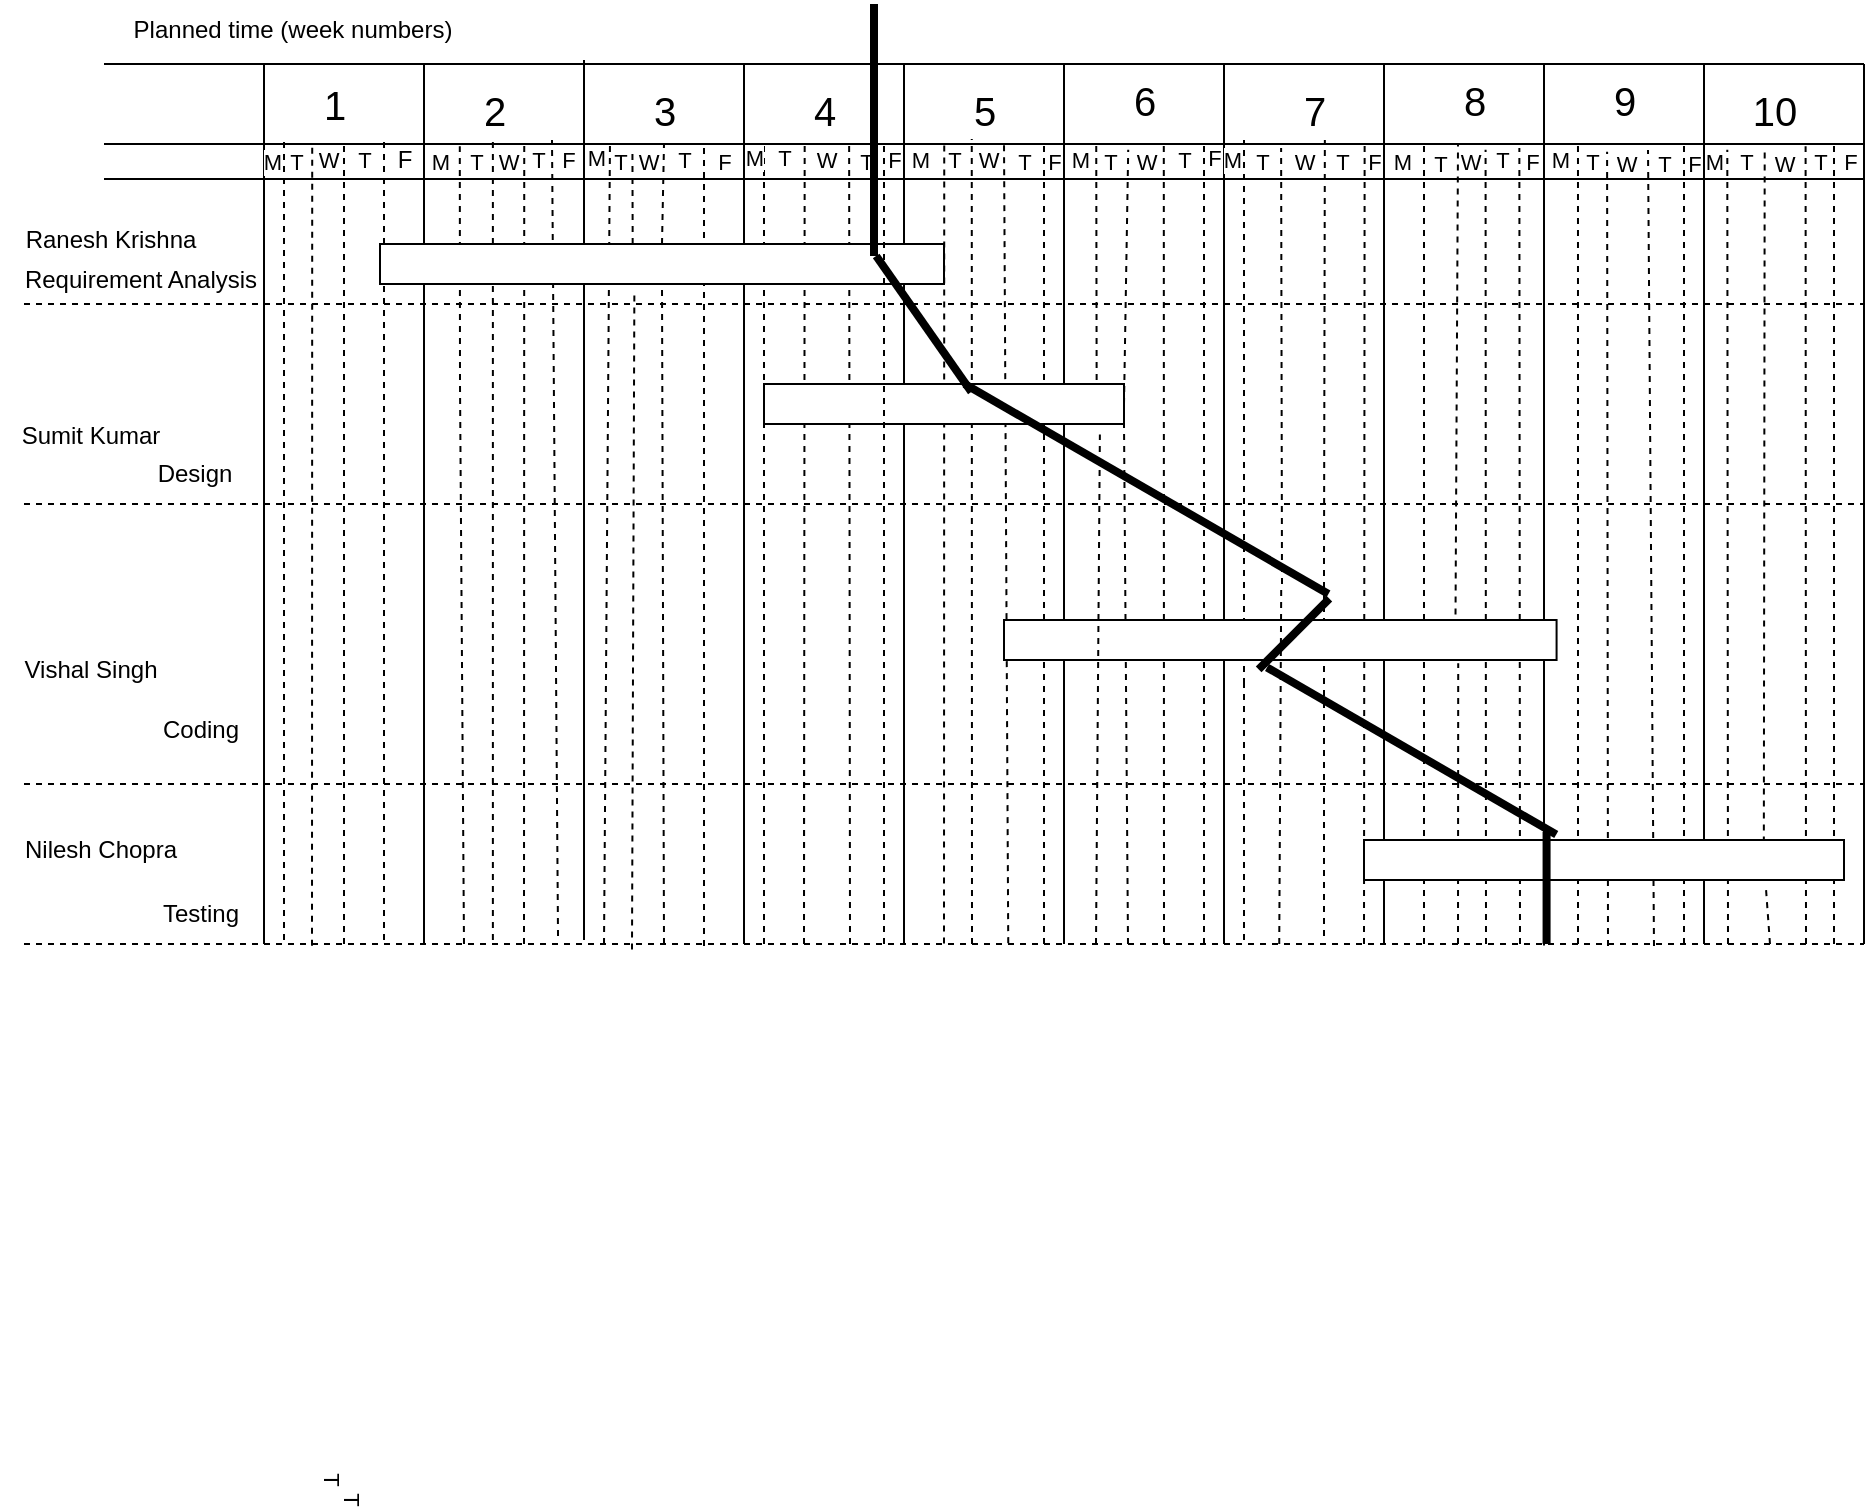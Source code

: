 <mxfile version="22.0.4" type="device">
  <diagram name="Page-1" id="EUY-lggJAvRB08sBd_qi">
    <mxGraphModel dx="1054" dy="574" grid="1" gridSize="10" guides="1" tooltips="1" connect="1" arrows="1" fold="1" page="1" pageScale="1" pageWidth="850" pageHeight="1100" math="0" shadow="0">
      <root>
        <mxCell id="0" />
        <mxCell id="1" parent="0" />
        <mxCell id="CiyafRM-gf9ek4KLn9La-1" value="" style="endArrow=none;html=1;rounded=0;" parent="1" edge="1">
          <mxGeometry width="50" height="50" relative="1" as="geometry">
            <mxPoint x="160" y="80" as="sourcePoint" />
            <mxPoint x="1040" y="80" as="targetPoint" />
          </mxGeometry>
        </mxCell>
        <mxCell id="CiyafRM-gf9ek4KLn9La-2" value="" style="endArrow=none;html=1;rounded=0;" parent="1" edge="1">
          <mxGeometry width="50" height="50" relative="1" as="geometry">
            <mxPoint x="240" y="520" as="sourcePoint" />
            <mxPoint x="240" y="80" as="targetPoint" />
          </mxGeometry>
        </mxCell>
        <mxCell id="CiyafRM-gf9ek4KLn9La-3" value="" style="endArrow=none;dashed=1;html=1;rounded=0;" parent="1" edge="1">
          <mxGeometry width="50" height="50" relative="1" as="geometry">
            <mxPoint x="250" y="518" as="sourcePoint" />
            <mxPoint x="250" y="118" as="targetPoint" />
          </mxGeometry>
        </mxCell>
        <mxCell id="CiyafRM-gf9ek4KLn9La-78" value="M" style="edgeLabel;html=1;align=center;verticalAlign=middle;resizable=0;points=[];" parent="CiyafRM-gf9ek4KLn9La-3" vertex="1" connectable="0">
          <mxGeometry x="0.924" y="6" relative="1" as="geometry">
            <mxPoint y="-4" as="offset" />
          </mxGeometry>
        </mxCell>
        <mxCell id="CiyafRM-gf9ek4KLn9La-10" value="" style="endArrow=none;dashed=1;html=1;rounded=0;" parent="1" edge="1">
          <mxGeometry width="50" height="50" relative="1" as="geometry">
            <mxPoint x="280" y="520" as="sourcePoint" />
            <mxPoint x="280" y="120" as="targetPoint" />
          </mxGeometry>
        </mxCell>
        <mxCell id="CiyafRM-gf9ek4KLn9La-82" value="T" style="edgeLabel;html=1;align=center;verticalAlign=middle;resizable=0;points=[];" parent="CiyafRM-gf9ek4KLn9La-10" vertex="1" connectable="0">
          <mxGeometry x="0.929" y="-10" relative="1" as="geometry">
            <mxPoint y="-6" as="offset" />
          </mxGeometry>
        </mxCell>
        <mxCell id="CiyafRM-gf9ek4KLn9La-14" value="" style="endArrow=none;dashed=1;html=1;rounded=0;" parent="1" edge="1">
          <mxGeometry width="50" height="50" relative="1" as="geometry">
            <mxPoint x="300" y="518" as="sourcePoint" />
            <mxPoint x="300" y="118" as="targetPoint" />
          </mxGeometry>
        </mxCell>
        <mxCell id="CiyafRM-gf9ek4KLn9La-15" value="" style="endArrow=none;html=1;rounded=0;" parent="1" edge="1">
          <mxGeometry width="50" height="50" relative="1" as="geometry">
            <mxPoint x="320" y="520" as="sourcePoint" />
            <mxPoint x="320" y="80" as="targetPoint" />
          </mxGeometry>
        </mxCell>
        <mxCell id="CiyafRM-gf9ek4KLn9La-87" value="M" style="edgeLabel;html=1;align=center;verticalAlign=middle;resizable=0;points=[];" parent="CiyafRM-gf9ek4KLn9La-15" vertex="1" connectable="0">
          <mxGeometry x="0.775" y="-6" relative="1" as="geometry">
            <mxPoint x="2" y="-1" as="offset" />
          </mxGeometry>
        </mxCell>
        <mxCell id="CiyafRM-gf9ek4KLn9La-17" value="" style="endArrow=none;html=1;rounded=0;" parent="1" edge="1">
          <mxGeometry width="50" height="50" relative="1" as="geometry">
            <mxPoint x="160" y="120" as="sourcePoint" />
            <mxPoint x="1040" y="120" as="targetPoint" />
          </mxGeometry>
        </mxCell>
        <mxCell id="CiyafRM-gf9ek4KLn9La-83" value="F" style="edgeLabel;html=1;align=center;verticalAlign=middle;resizable=0;points=[];" parent="CiyafRM-gf9ek4KLn9La-17" vertex="1" connectable="0">
          <mxGeometry x="-0.741" y="-10" relative="1" as="geometry">
            <mxPoint y="-1" as="offset" />
          </mxGeometry>
        </mxCell>
        <mxCell id="CiyafRM-gf9ek4KLn9La-18" value="" style="endArrow=none;html=1;rounded=0;" parent="1" edge="1">
          <mxGeometry width="50" height="50" relative="1" as="geometry">
            <mxPoint x="400" y="518" as="sourcePoint" />
            <mxPoint x="400" y="78" as="targetPoint" />
          </mxGeometry>
        </mxCell>
        <mxCell id="CiyafRM-gf9ek4KLn9La-19" value="" style="endArrow=none;html=1;rounded=0;" parent="1" edge="1">
          <mxGeometry width="50" height="50" relative="1" as="geometry">
            <mxPoint x="480" y="520" as="sourcePoint" />
            <mxPoint x="480" y="80" as="targetPoint" />
          </mxGeometry>
        </mxCell>
        <mxCell id="CiyafRM-gf9ek4KLn9La-20" value="" style="endArrow=none;html=1;rounded=0;" parent="1" edge="1">
          <mxGeometry width="50" height="50" relative="1" as="geometry">
            <mxPoint x="560" y="520" as="sourcePoint" />
            <mxPoint x="560" y="80" as="targetPoint" />
          </mxGeometry>
        </mxCell>
        <mxCell id="CiyafRM-gf9ek4KLn9La-21" value="" style="endArrow=none;html=1;rounded=0;" parent="1" edge="1">
          <mxGeometry width="50" height="50" relative="1" as="geometry">
            <mxPoint x="640" y="520" as="sourcePoint" />
            <mxPoint x="640" y="80" as="targetPoint" />
          </mxGeometry>
        </mxCell>
        <mxCell id="CiyafRM-gf9ek4KLn9La-22" value="" style="endArrow=none;html=1;rounded=0;" parent="1" edge="1">
          <mxGeometry width="50" height="50" relative="1" as="geometry">
            <mxPoint x="720" y="520" as="sourcePoint" />
            <mxPoint x="720" y="80" as="targetPoint" />
          </mxGeometry>
        </mxCell>
        <mxCell id="CiyafRM-gf9ek4KLn9La-23" value="" style="endArrow=none;html=1;rounded=0;" parent="1" edge="1">
          <mxGeometry width="50" height="50" relative="1" as="geometry">
            <mxPoint x="800" y="520" as="sourcePoint" />
            <mxPoint x="800" y="80" as="targetPoint" />
          </mxGeometry>
        </mxCell>
        <mxCell id="CiyafRM-gf9ek4KLn9La-24" value="" style="endArrow=none;html=1;rounded=0;" parent="1" edge="1">
          <mxGeometry width="50" height="50" relative="1" as="geometry">
            <mxPoint x="880" y="520.727" as="sourcePoint" />
            <mxPoint x="880" y="80" as="targetPoint" />
          </mxGeometry>
        </mxCell>
        <mxCell id="CiyafRM-gf9ek4KLn9La-25" value="&lt;font style=&quot;font-size: 20px;&quot;&gt;1&lt;/font&gt;" style="text;html=1;align=center;verticalAlign=middle;resizable=0;points=[];autosize=1;strokeColor=none;fillColor=none;" parent="1" vertex="1">
          <mxGeometry x="260" y="80" width="30" height="40" as="geometry" />
        </mxCell>
        <mxCell id="CiyafRM-gf9ek4KLn9La-26" value="&lt;font style=&quot;font-size: 20px;&quot;&gt;2&lt;/font&gt;" style="text;html=1;align=center;verticalAlign=middle;resizable=0;points=[];autosize=1;strokeColor=none;fillColor=none;" parent="1" vertex="1">
          <mxGeometry x="340" y="83" width="30" height="40" as="geometry" />
        </mxCell>
        <mxCell id="CiyafRM-gf9ek4KLn9La-27" value="&lt;font style=&quot;font-size: 20px;&quot;&gt;3&lt;/font&gt;" style="text;html=1;align=center;verticalAlign=middle;resizable=0;points=[];autosize=1;strokeColor=none;fillColor=none;" parent="1" vertex="1">
          <mxGeometry x="425" y="83" width="30" height="40" as="geometry" />
        </mxCell>
        <mxCell id="CiyafRM-gf9ek4KLn9La-28" value="&lt;font style=&quot;font-size: 20px;&quot;&gt;4&lt;/font&gt;" style="text;html=1;align=center;verticalAlign=middle;resizable=0;points=[];autosize=1;strokeColor=none;fillColor=none;" parent="1" vertex="1">
          <mxGeometry x="505" y="83" width="30" height="40" as="geometry" />
        </mxCell>
        <mxCell id="CiyafRM-gf9ek4KLn9La-31" value="&lt;font style=&quot;font-size: 20px;&quot;&gt;5&lt;/font&gt;" style="text;html=1;align=center;verticalAlign=middle;resizable=0;points=[];autosize=1;strokeColor=none;fillColor=none;" parent="1" vertex="1">
          <mxGeometry x="585" y="83" width="30" height="40" as="geometry" />
        </mxCell>
        <mxCell id="CiyafRM-gf9ek4KLn9La-32" value="&lt;font style=&quot;font-size: 20px;&quot;&gt;6&lt;/font&gt;" style="text;html=1;align=center;verticalAlign=middle;resizable=0;points=[];autosize=1;strokeColor=none;fillColor=none;" parent="1" vertex="1">
          <mxGeometry x="665" y="78" width="30" height="40" as="geometry" />
        </mxCell>
        <mxCell id="CiyafRM-gf9ek4KLn9La-34" value="&lt;font style=&quot;font-size: 20px;&quot;&gt;7&lt;/font&gt;" style="text;html=1;align=center;verticalAlign=middle;resizable=0;points=[];autosize=1;strokeColor=none;fillColor=none;" parent="1" vertex="1">
          <mxGeometry x="750" y="83" width="30" height="40" as="geometry" />
        </mxCell>
        <mxCell id="CiyafRM-gf9ek4KLn9La-35" value="&lt;font style=&quot;font-size: 20px;&quot;&gt;8&lt;/font&gt;" style="text;html=1;align=center;verticalAlign=middle;resizable=0;points=[];autosize=1;strokeColor=none;fillColor=none;" parent="1" vertex="1">
          <mxGeometry x="830" y="78" width="30" height="40" as="geometry" />
        </mxCell>
        <mxCell id="CiyafRM-gf9ek4KLn9La-36" value="" style="endArrow=none;html=1;rounded=0;" parent="1" edge="1">
          <mxGeometry width="50" height="50" relative="1" as="geometry">
            <mxPoint x="960" y="520" as="sourcePoint" />
            <mxPoint x="960" y="80" as="targetPoint" />
          </mxGeometry>
        </mxCell>
        <mxCell id="CiyafRM-gf9ek4KLn9La-37" value="" style="endArrow=none;html=1;rounded=0;" parent="1" edge="1">
          <mxGeometry width="50" height="50" relative="1" as="geometry">
            <mxPoint x="1040" y="520" as="sourcePoint" />
            <mxPoint x="1040" y="80" as="targetPoint" />
          </mxGeometry>
        </mxCell>
        <mxCell id="CiyafRM-gf9ek4KLn9La-38" value="&lt;font style=&quot;font-size: 20px;&quot;&gt;9&lt;/font&gt;" style="text;html=1;align=center;verticalAlign=middle;resizable=0;points=[];autosize=1;strokeColor=none;fillColor=none;" parent="1" vertex="1">
          <mxGeometry x="905" y="78" width="30" height="40" as="geometry" />
        </mxCell>
        <mxCell id="CiyafRM-gf9ek4KLn9La-39" value="&lt;font style=&quot;font-size: 20px;&quot;&gt;10&lt;/font&gt;" style="text;html=1;align=center;verticalAlign=middle;resizable=0;points=[];autosize=1;strokeColor=none;fillColor=none;" parent="1" vertex="1">
          <mxGeometry x="970" y="83" width="50" height="40" as="geometry" />
        </mxCell>
        <mxCell id="CiyafRM-gf9ek4KLn9La-41" value="" style="endArrow=none;dashed=1;html=1;rounded=0;entryX=-0.07;entryY=0.953;entryDx=0;entryDy=0;entryPerimeter=0;" parent="1" target="CiyafRM-gf9ek4KLn9La-26" edge="1">
          <mxGeometry width="50" height="50" relative="1" as="geometry">
            <mxPoint x="340" y="520" as="sourcePoint" />
            <mxPoint x="580" y="210" as="targetPoint" />
            <Array as="points">
              <mxPoint x="338" y="240" />
            </Array>
          </mxGeometry>
        </mxCell>
        <mxCell id="CiyafRM-gf9ek4KLn9La-42" value="" style="endArrow=none;dashed=1;html=1;rounded=0;" parent="1" edge="1">
          <mxGeometry width="50" height="50" relative="1" as="geometry">
            <mxPoint x="354.44" y="518" as="sourcePoint" />
            <mxPoint x="354.44" y="118" as="targetPoint" />
          </mxGeometry>
        </mxCell>
        <mxCell id="CiyafRM-gf9ek4KLn9La-43" value="" style="endArrow=none;dashed=1;html=1;rounded=0;entryX=1.233;entryY=0.975;entryDx=0;entryDy=0;entryPerimeter=0;" parent="1" edge="1">
          <mxGeometry width="50" height="50" relative="1" as="geometry">
            <mxPoint x="387.01" y="516" as="sourcePoint" />
            <mxPoint x="384.0" y="118" as="targetPoint" />
          </mxGeometry>
        </mxCell>
        <mxCell id="CiyafRM-gf9ek4KLn9La-44" value="" style="endArrow=none;dashed=1;html=1;rounded=0;" parent="1" edge="1">
          <mxGeometry width="50" height="50" relative="1" as="geometry">
            <mxPoint x="410" y="520" as="sourcePoint" />
            <mxPoint x="413" y="118" as="targetPoint" />
            <Array as="points" />
          </mxGeometry>
        </mxCell>
        <mxCell id="CiyafRM-gf9ek4KLn9La-45" value="" style="endArrow=none;dashed=1;html=1;rounded=0;exitX=0.5;exitY=0;exitDx=0;exitDy=0;" parent="1" source="CiyafRM-gf9ek4KLn9La-154" edge="1">
          <mxGeometry width="50" height="50" relative="1" as="geometry">
            <mxPoint x="440" y="520" as="sourcePoint" />
            <mxPoint x="440" y="120" as="targetPoint" />
          </mxGeometry>
        </mxCell>
        <mxCell id="CiyafRM-gf9ek4KLn9La-46" value="" style="endArrow=none;dashed=1;html=1;rounded=0;" parent="1" edge="1">
          <mxGeometry width="50" height="50" relative="1" as="geometry">
            <mxPoint x="460" y="521" as="sourcePoint" />
            <mxPoint x="460" y="120" as="targetPoint" />
          </mxGeometry>
        </mxCell>
        <mxCell id="CiyafRM-gf9ek4KLn9La-47" value="" style="endArrow=none;dashed=1;html=1;rounded=0;entryX=-0.326;entryY=0.931;entryDx=0;entryDy=0;entryPerimeter=0;exitX=0.448;exitY=0;exitDx=0;exitDy=0;exitPerimeter=0;" parent="1" source="CiyafRM-gf9ek4KLn9La-154" edge="1">
          <mxGeometry width="50" height="50" relative="1" as="geometry">
            <mxPoint x="424" y="522.76" as="sourcePoint" />
            <mxPoint x="424.22" y="123.0" as="targetPoint" />
          </mxGeometry>
        </mxCell>
        <mxCell id="CiyafRM-gf9ek4KLn9La-48" value="" style="endArrow=none;dashed=1;html=1;rounded=0;entryX=0.137;entryY=0.997;entryDx=0;entryDy=0;entryPerimeter=0;" parent="1" target="CiyafRM-gf9ek4KLn9La-25" edge="1">
          <mxGeometry width="50" height="50" relative="1" as="geometry">
            <mxPoint x="264" y="520.889" as="sourcePoint" />
            <mxPoint x="580" y="220" as="targetPoint" />
          </mxGeometry>
        </mxCell>
        <mxCell id="CiyafRM-gf9ek4KLn9La-79" value="T" style="edgeLabel;html=1;align=center;verticalAlign=middle;resizable=0;points=[];" parent="CiyafRM-gf9ek4KLn9La-48" vertex="1" connectable="0">
          <mxGeometry x="0.932" y="8" relative="1" as="geometry">
            <mxPoint y="-5" as="offset" />
          </mxGeometry>
        </mxCell>
        <mxCell id="CiyafRM-gf9ek4KLn9La-81" value="W" style="edgeLabel;html=1;align=center;verticalAlign=middle;resizable=0;points=[];" parent="CiyafRM-gf9ek4KLn9La-48" vertex="1" connectable="0">
          <mxGeometry x="0.932" y="-8" relative="1" as="geometry">
            <mxPoint y="-6" as="offset" />
          </mxGeometry>
        </mxCell>
        <mxCell id="CiyafRM-gf9ek4KLn9La-49" value="" style="endArrow=none;dashed=1;html=1;rounded=0;entryX=1.204;entryY=0.931;entryDx=0;entryDy=0;entryPerimeter=0;" parent="1" edge="1">
          <mxGeometry width="50" height="50" relative="1" as="geometry">
            <mxPoint x="370" y="520" as="sourcePoint" />
            <mxPoint x="370.12" y="120.24" as="targetPoint" />
          </mxGeometry>
        </mxCell>
        <mxCell id="CiyafRM-gf9ek4KLn9La-50" value="" style="endArrow=none;dashed=1;html=1;rounded=0;" parent="1" edge="1">
          <mxGeometry width="50" height="50" relative="1" as="geometry">
            <mxPoint x="490" y="520" as="sourcePoint" />
            <mxPoint x="490" y="118" as="targetPoint" />
          </mxGeometry>
        </mxCell>
        <mxCell id="CiyafRM-gf9ek4KLn9La-51" value="" style="endArrow=none;dashed=1;html=1;rounded=0;entryX=0.178;entryY=0.908;entryDx=0;entryDy=0;entryPerimeter=0;" parent="1" target="CiyafRM-gf9ek4KLn9La-28" edge="1">
          <mxGeometry width="50" height="50" relative="1" as="geometry">
            <mxPoint x="510" y="520" as="sourcePoint" />
            <mxPoint x="580" y="270" as="targetPoint" />
          </mxGeometry>
        </mxCell>
        <mxCell id="CiyafRM-gf9ek4KLn9La-52" value="" style="endArrow=none;dashed=1;html=1;rounded=0;" parent="1" edge="1">
          <mxGeometry width="50" height="50" relative="1" as="geometry">
            <mxPoint x="510" y="520" as="sourcePoint" />
            <mxPoint x="510" y="420" as="targetPoint" />
          </mxGeometry>
        </mxCell>
        <mxCell id="CiyafRM-gf9ek4KLn9La-53" value="" style="endArrow=none;dashed=1;html=1;rounded=0;entryX=0.919;entryY=0.908;entryDx=0;entryDy=0;entryPerimeter=0;" parent="1" target="CiyafRM-gf9ek4KLn9La-28" edge="1">
          <mxGeometry width="50" height="50" relative="1" as="geometry">
            <mxPoint x="533" y="520" as="sourcePoint" />
            <mxPoint x="580" y="270" as="targetPoint" />
          </mxGeometry>
        </mxCell>
        <mxCell id="CiyafRM-gf9ek4KLn9La-54" value="" style="endArrow=none;dashed=1;html=1;rounded=0;entryX=-0.296;entryY=0.931;entryDx=0;entryDy=0;entryPerimeter=0;" parent="1" edge="1">
          <mxGeometry width="50" height="50" relative="1" as="geometry">
            <mxPoint x="580" y="519.76" as="sourcePoint" />
            <mxPoint x="580.12" y="120" as="targetPoint" />
          </mxGeometry>
        </mxCell>
        <mxCell id="CiyafRM-gf9ek4KLn9La-55" value="" style="endArrow=none;dashed=1;html=1;rounded=0;entryX=0.296;entryY=0.864;entryDx=0;entryDy=0;entryPerimeter=0;" parent="1" target="CiyafRM-gf9ek4KLn9La-31" edge="1">
          <mxGeometry width="50" height="50" relative="1" as="geometry">
            <mxPoint x="594" y="520" as="sourcePoint" />
            <mxPoint x="580" y="270" as="targetPoint" />
          </mxGeometry>
        </mxCell>
        <mxCell id="CiyafRM-gf9ek4KLn9La-56" value="" style="endArrow=none;dashed=1;html=1;rounded=0;entryX=1.096;entryY=0.886;entryDx=0;entryDy=0;entryPerimeter=0;" parent="1" edge="1">
          <mxGeometry width="50" height="50" relative="1" as="geometry">
            <mxPoint x="612.12" y="519.56" as="sourcePoint" />
            <mxPoint x="610.0" y="118.0" as="targetPoint" />
          </mxGeometry>
        </mxCell>
        <mxCell id="CiyafRM-gf9ek4KLn9La-57" value="" style="endArrow=none;dashed=1;html=1;rounded=0;" parent="1" edge="1">
          <mxGeometry width="50" height="50" relative="1" as="geometry">
            <mxPoint x="630" y="520" as="sourcePoint" />
            <mxPoint x="630" y="120" as="targetPoint" />
          </mxGeometry>
        </mxCell>
        <mxCell id="CiyafRM-gf9ek4KLn9La-58" value="" style="endArrow=none;dashed=1;html=1;rounded=0;entryX=-0.296;entryY=1.033;entryDx=0;entryDy=0;entryPerimeter=0;exitX=0.924;exitY=-0.1;exitDx=0;exitDy=0;exitPerimeter=0;" parent="1" source="CiyafRM-gf9ek4KLn9La-160" target="CiyafRM-gf9ek4KLn9La-32" edge="1">
          <mxGeometry width="50" height="50" relative="1" as="geometry">
            <mxPoint x="656" y="520" as="sourcePoint" />
            <mxPoint x="580" y="270" as="targetPoint" />
          </mxGeometry>
        </mxCell>
        <mxCell id="CiyafRM-gf9ek4KLn9La-59" value="" style="endArrow=none;dashed=1;html=1;rounded=0;entryX=0.237;entryY=1.122;entryDx=0;entryDy=0;entryPerimeter=0;exitX=1;exitY=0.5;exitDx=0;exitDy=0;" parent="1" source="CiyafRM-gf9ek4KLn9La-160" target="CiyafRM-gf9ek4KLn9La-32" edge="1">
          <mxGeometry width="50" height="50" relative="1" as="geometry">
            <mxPoint x="672" y="520" as="sourcePoint" />
            <mxPoint x="580" y="270" as="targetPoint" />
          </mxGeometry>
        </mxCell>
        <mxCell id="CiyafRM-gf9ek4KLn9La-60" value="" style="endArrow=none;dashed=1;html=1;rounded=0;entryX=0.83;entryY=1.189;entryDx=0;entryDy=0;entryPerimeter=0;" parent="1" edge="1">
          <mxGeometry width="50" height="50" relative="1" as="geometry">
            <mxPoint x="690" y="520" as="sourcePoint" />
            <mxPoint x="689.9" y="118.0" as="targetPoint" />
          </mxGeometry>
        </mxCell>
        <mxCell id="CiyafRM-gf9ek4KLn9La-61" value="" style="endArrow=none;dashed=1;html=1;rounded=0;" parent="1" edge="1">
          <mxGeometry width="50" height="50" relative="1" as="geometry">
            <mxPoint x="710" y="520" as="sourcePoint" />
            <mxPoint x="710" y="120" as="targetPoint" />
          </mxGeometry>
        </mxCell>
        <mxCell id="CiyafRM-gf9ek4KLn9La-62" value="" style="endArrow=none;dashed=1;html=1;rounded=0;" parent="1" edge="1">
          <mxGeometry width="50" height="50" relative="1" as="geometry">
            <mxPoint x="730" y="390" as="sourcePoint" />
            <mxPoint x="730" y="118" as="targetPoint" />
          </mxGeometry>
        </mxCell>
        <mxCell id="CiyafRM-gf9ek4KLn9La-63" value="" style="endArrow=none;dashed=1;html=1;rounded=0;entryX=-0.048;entryY=0.975;entryDx=0;entryDy=0;entryPerimeter=0;" parent="1" target="CiyafRM-gf9ek4KLn9La-34" edge="1">
          <mxGeometry width="50" height="50" relative="1" as="geometry">
            <mxPoint x="749" y="340" as="sourcePoint" />
            <mxPoint x="580" y="270" as="targetPoint" />
          </mxGeometry>
        </mxCell>
        <mxCell id="CiyafRM-gf9ek4KLn9La-64" value="" style="endArrow=none;dashed=1;html=1;rounded=0;entryX=0.781;entryY=0.975;entryDx=0;entryDy=0;entryPerimeter=0;" parent="1" edge="1">
          <mxGeometry width="50" height="50" relative="1" as="geometry">
            <mxPoint x="770" y="516" as="sourcePoint" />
            <mxPoint x="770.43" y="118" as="targetPoint" />
            <Array as="points">
              <mxPoint x="770" y="330" />
            </Array>
          </mxGeometry>
        </mxCell>
        <mxCell id="CiyafRM-gf9ek4KLn9La-65" value="" style="endArrow=none;dashed=1;html=1;rounded=0;entryX=1.344;entryY=1.019;entryDx=0;entryDy=0;entryPerimeter=0;" parent="1" edge="1">
          <mxGeometry width="50" height="50" relative="1" as="geometry">
            <mxPoint x="790" y="520" as="sourcePoint" />
            <mxPoint x="790.32" y="118.76" as="targetPoint" />
          </mxGeometry>
        </mxCell>
        <mxCell id="CiyafRM-gf9ek4KLn9La-66" value="" style="endArrow=none;dashed=1;html=1;rounded=0;" parent="1" edge="1">
          <mxGeometry width="50" height="50" relative="1" as="geometry">
            <mxPoint x="820" y="520" as="sourcePoint" />
            <mxPoint x="820" y="120" as="targetPoint" />
          </mxGeometry>
        </mxCell>
        <mxCell id="CiyafRM-gf9ek4KLn9La-67" value="" style="endArrow=none;dashed=1;html=1;rounded=0;targetPerimeterSpacing=0;endSize=6;exitX=0.817;exitY=0.16;exitDx=0;exitDy=0;exitPerimeter=0;" parent="1" source="CiyafRM-gf9ek4KLn9La-164" edge="1">
          <mxGeometry width="50" height="50" relative="1" as="geometry">
            <mxPoint x="840" y="515.12" as="sourcePoint" />
            <mxPoint x="837" y="120" as="targetPoint" />
          </mxGeometry>
        </mxCell>
        <mxCell id="CiyafRM-gf9ek4KLn9La-68" value="" style="endArrow=none;dashed=1;html=1;rounded=0;entryX=0.693;entryY=1.122;entryDx=0;entryDy=0;entryPerimeter=0;" parent="1" target="CiyafRM-gf9ek4KLn9La-35" edge="1">
          <mxGeometry width="50" height="50" relative="1" as="geometry">
            <mxPoint x="851" y="520" as="sourcePoint" />
            <mxPoint x="580" y="270" as="targetPoint" />
          </mxGeometry>
        </mxCell>
        <mxCell id="CiyafRM-gf9ek4KLn9La-69" value="" style="endArrow=none;dashed=1;html=1;rounded=0;entryX=1.256;entryY=1.1;entryDx=0;entryDy=0;entryPerimeter=0;" parent="1" target="CiyafRM-gf9ek4KLn9La-35" edge="1">
          <mxGeometry width="50" height="50" relative="1" as="geometry">
            <mxPoint x="868" y="520" as="sourcePoint" />
            <mxPoint x="580" y="270" as="targetPoint" />
          </mxGeometry>
        </mxCell>
        <mxCell id="CiyafRM-gf9ek4KLn9La-70" value="" style="endArrow=none;dashed=1;html=1;rounded=0;entryX=-0.267;entryY=1.056;entryDx=0;entryDy=0;entryPerimeter=0;" parent="1" target="CiyafRM-gf9ek4KLn9La-38" edge="1">
          <mxGeometry width="50" height="50" relative="1" as="geometry">
            <mxPoint x="897" y="520" as="sourcePoint" />
            <mxPoint x="580" y="270" as="targetPoint" />
          </mxGeometry>
        </mxCell>
        <mxCell id="CiyafRM-gf9ek4KLn9La-71" value="" style="endArrow=none;dashed=1;html=1;rounded=0;entryX=0.385;entryY=1.122;entryDx=0;entryDy=0;entryPerimeter=0;" parent="1" edge="1">
          <mxGeometry width="50" height="50" relative="1" as="geometry">
            <mxPoint x="912" y="521" as="sourcePoint" />
            <mxPoint x="911.55" y="123.88" as="targetPoint" />
          </mxGeometry>
        </mxCell>
        <mxCell id="CiyafRM-gf9ek4KLn9La-72" value="" style="endArrow=none;dashed=1;html=1;rounded=0;entryX=1.067;entryY=1.1;entryDx=0;entryDy=0;entryPerimeter=0;" parent="1" edge="1">
          <mxGeometry width="50" height="50" relative="1" as="geometry">
            <mxPoint x="935" y="521" as="sourcePoint" />
            <mxPoint x="932.01" y="123" as="targetPoint" />
          </mxGeometry>
        </mxCell>
        <mxCell id="CiyafRM-gf9ek4KLn9La-73" value="" style="endArrow=none;dashed=1;html=1;rounded=0;" parent="1" edge="1">
          <mxGeometry width="50" height="50" relative="1" as="geometry">
            <mxPoint x="950" y="520" as="sourcePoint" />
            <mxPoint x="950" y="120" as="targetPoint" />
          </mxGeometry>
        </mxCell>
        <mxCell id="CiyafRM-gf9ek4KLn9La-74" value="" style="endArrow=none;dashed=1;html=1;rounded=0;entryX=0.033;entryY=0.997;entryDx=0;entryDy=0;entryPerimeter=0;" parent="1" target="CiyafRM-gf9ek4KLn9La-39" edge="1">
          <mxGeometry width="50" height="50" relative="1" as="geometry">
            <mxPoint x="972" y="520" as="sourcePoint" />
            <mxPoint x="580" y="270" as="targetPoint" />
          </mxGeometry>
        </mxCell>
        <mxCell id="CiyafRM-gf9ek4KLn9La-75" value="" style="endArrow=none;dashed=1;html=1;rounded=0;entryX=0.407;entryY=0.975;entryDx=0;entryDy=0;entryPerimeter=0;exitX=0.833;exitY=0.06;exitDx=0;exitDy=0;exitPerimeter=0;" parent="1" source="CiyafRM-gf9ek4KLn9La-166" target="CiyafRM-gf9ek4KLn9La-39" edge="1">
          <mxGeometry width="50" height="50" relative="1" as="geometry">
            <mxPoint x="990" y="520" as="sourcePoint" />
            <mxPoint x="580" y="270" as="targetPoint" />
          </mxGeometry>
        </mxCell>
        <mxCell id="CiyafRM-gf9ek4KLn9La-76" value="" style="endArrow=none;dashed=1;html=1;rounded=0;entryX=0.816;entryY=0.953;entryDx=0;entryDy=0;entryPerimeter=0;" parent="1" target="CiyafRM-gf9ek4KLn9La-39" edge="1">
          <mxGeometry width="50" height="50" relative="1" as="geometry">
            <mxPoint x="1011" y="520" as="sourcePoint" />
            <mxPoint x="580" y="270" as="targetPoint" />
          </mxGeometry>
        </mxCell>
        <mxCell id="CiyafRM-gf9ek4KLn9La-77" value="" style="endArrow=none;dashed=1;html=1;rounded=0;entryX=1.1;entryY=0.908;entryDx=0;entryDy=0;entryPerimeter=0;" parent="1" target="CiyafRM-gf9ek4KLn9La-39" edge="1">
          <mxGeometry width="50" height="50" relative="1" as="geometry">
            <mxPoint x="1025" y="520" as="sourcePoint" />
            <mxPoint x="580" y="270" as="targetPoint" />
          </mxGeometry>
        </mxCell>
        <mxCell id="CiyafRM-gf9ek4KLn9La-89" value="T" style="edgeLabel;html=1;align=center;verticalAlign=middle;resizable=0;points=[];" parent="1" vertex="1" connectable="0">
          <mxGeometry x="264" y="139" as="geometry">
            <mxPoint x="82" y="-10" as="offset" />
          </mxGeometry>
        </mxCell>
        <mxCell id="CiyafRM-gf9ek4KLn9La-91" value="W" style="edgeLabel;html=1;align=center;verticalAlign=middle;resizable=0;points=[];" parent="1" vertex="1" connectable="0">
          <mxGeometry x="274" y="125" as="geometry">
            <mxPoint x="88" y="4" as="offset" />
          </mxGeometry>
        </mxCell>
        <mxCell id="CiyafRM-gf9ek4KLn9La-92" value="T" style="edgeLabel;html=1;align=center;verticalAlign=middle;resizable=0;points=[];" parent="1" vertex="1" connectable="0">
          <mxGeometry x="300" y="135" as="geometry">
            <mxPoint x="77" y="-7" as="offset" />
          </mxGeometry>
        </mxCell>
        <mxCell id="CiyafRM-gf9ek4KLn9La-93" value="F" style="edgeLabel;html=1;align=center;verticalAlign=middle;resizable=0;points=[];" parent="1" vertex="1" connectable="0">
          <mxGeometry x="321" y="140" as="geometry">
            <mxPoint x="71" y="-12" as="offset" />
          </mxGeometry>
        </mxCell>
        <mxCell id="CiyafRM-gf9ek4KLn9La-94" value="M" style="edgeLabel;html=1;align=center;verticalAlign=middle;resizable=0;points=[];" parent="1" vertex="1" connectable="0">
          <mxGeometry x="325" y="126" as="geometry">
            <mxPoint x="81" y="1" as="offset" />
          </mxGeometry>
        </mxCell>
        <mxCell id="CiyafRM-gf9ek4KLn9La-95" value="T" style="edgeLabel;html=1;align=center;verticalAlign=middle;resizable=0;points=[];" parent="1" vertex="1" connectable="0">
          <mxGeometry x="336" y="139" as="geometry">
            <mxPoint x="82" y="-10" as="offset" />
          </mxGeometry>
        </mxCell>
        <mxCell id="CiyafRM-gf9ek4KLn9La-99" value="W" style="edgeLabel;html=1;align=center;verticalAlign=middle;resizable=0;points=[];" parent="1" vertex="1" connectable="0">
          <mxGeometry x="274" y="125" as="geometry">
            <mxPoint x="158" y="4" as="offset" />
          </mxGeometry>
        </mxCell>
        <mxCell id="CiyafRM-gf9ek4KLn9La-100" value="T" style="edgeLabel;html=1;align=center;verticalAlign=middle;resizable=0;points=[];" parent="1" vertex="1" connectable="0">
          <mxGeometry x="303" y="137" as="geometry">
            <mxPoint x="147" y="-9" as="offset" />
          </mxGeometry>
        </mxCell>
        <mxCell id="CiyafRM-gf9ek4KLn9La-101" value="F" style="edgeLabel;html=1;align=center;verticalAlign=middle;resizable=0;points=[];" parent="1" vertex="1" connectable="0">
          <mxGeometry x="469.999" y="128.44" as="geometry" />
        </mxCell>
        <mxCell id="CiyafRM-gf9ek4KLn9La-102" value="M" style="edgeLabel;html=1;align=center;verticalAlign=middle;resizable=0;points=[];" parent="1" vertex="1" connectable="0">
          <mxGeometry x="238" y="127" as="geometry">
            <mxPoint x="247" as="offset" />
          </mxGeometry>
        </mxCell>
        <mxCell id="CiyafRM-gf9ek4KLn9La-103" value="T" style="edgeLabel;html=1;align=center;verticalAlign=middle;resizable=0;points=[];" parent="1" vertex="1" connectable="0">
          <mxGeometry x="268" y="126.004" as="geometry">
            <mxPoint x="232" y="1" as="offset" />
          </mxGeometry>
        </mxCell>
        <mxCell id="CiyafRM-gf9ek4KLn9La-104" value="W" style="edgeLabel;html=1;align=center;verticalAlign=middle;resizable=0;points=[];" parent="1" vertex="1" connectable="0">
          <mxGeometry x="284" y="136" as="geometry">
            <mxPoint x="237" y="-8" as="offset" />
          </mxGeometry>
        </mxCell>
        <mxCell id="CiyafRM-gf9ek4KLn9La-105" value="T" style="edgeLabel;html=1;align=center;verticalAlign=middle;resizable=0;points=[];" parent="1" vertex="1" connectable="0">
          <mxGeometry x="310" y="133" as="geometry">
            <mxPoint x="231" y="-4" as="offset" />
          </mxGeometry>
        </mxCell>
        <mxCell id="CiyafRM-gf9ek4KLn9La-107" value="F" style="edgeLabel;html=1;align=center;verticalAlign=middle;resizable=0;points=[];" parent="1" vertex="1" connectable="0">
          <mxGeometry x="325" y="136" as="geometry">
            <mxPoint x="230" y="-8" as="offset" />
          </mxGeometry>
        </mxCell>
        <mxCell id="CiyafRM-gf9ek4KLn9La-108" value="M" style="edgeLabel;html=1;align=center;verticalAlign=middle;resizable=0;points=[];" parent="1" vertex="1" connectable="0">
          <mxGeometry x="252" y="137" as="geometry">
            <mxPoint x="316" y="-9" as="offset" />
          </mxGeometry>
        </mxCell>
        <mxCell id="CiyafRM-gf9ek4KLn9La-109" value="T" style="edgeLabel;html=1;align=center;verticalAlign=middle;resizable=0;points=[];" parent="1" vertex="1" connectable="0">
          <mxGeometry x="260" y="137" as="geometry">
            <mxPoint x="325" y="-9" as="offset" />
          </mxGeometry>
        </mxCell>
        <mxCell id="CiyafRM-gf9ek4KLn9La-112" value="W" style="edgeLabel;html=1;align=center;verticalAlign=middle;resizable=0;points=[];" parent="1" vertex="1" connectable="0">
          <mxGeometry x="277" y="126" as="geometry">
            <mxPoint x="325" y="2" as="offset" />
          </mxGeometry>
        </mxCell>
        <mxCell id="CiyafRM-gf9ek4KLn9La-113" value="T" style="edgeLabel;html=1;align=center;verticalAlign=middle;resizable=0;points=[];" parent="1" vertex="1" connectable="0">
          <mxGeometry x="300" y="137" as="geometry">
            <mxPoint x="320" y="-8" as="offset" />
          </mxGeometry>
        </mxCell>
        <mxCell id="CiyafRM-gf9ek4KLn9La-114" value="F" style="edgeLabel;html=1;align=center;verticalAlign=middle;resizable=0;points=[];" parent="1" vertex="1" connectable="0">
          <mxGeometry x="324" y="139.0" as="geometry">
            <mxPoint x="311" y="-10" as="offset" />
          </mxGeometry>
        </mxCell>
        <mxCell id="CiyafRM-gf9ek4KLn9La-116" value="M" style="edgeLabel;html=1;align=center;verticalAlign=middle;resizable=0;points=[];" parent="1" vertex="1" connectable="0">
          <mxGeometry x="242" y="140.0" as="geometry">
            <mxPoint x="406" y="-12" as="offset" />
          </mxGeometry>
        </mxCell>
        <mxCell id="CiyafRM-gf9ek4KLn9La-117" value="T" style="edgeLabel;html=1;align=center;verticalAlign=middle;resizable=0;points=[];" parent="1" vertex="1" connectable="0">
          <mxGeometry x="268" y="136" as="geometry">
            <mxPoint x="395" y="-7" as="offset" />
          </mxGeometry>
        </mxCell>
        <mxCell id="CiyafRM-gf9ek4KLn9La-118" value="W" style="edgeLabel;html=1;align=center;verticalAlign=middle;resizable=0;points=[];" parent="1" vertex="1" connectable="0">
          <mxGeometry x="284" y="127" as="geometry">
            <mxPoint x="397" y="2" as="offset" />
          </mxGeometry>
        </mxCell>
        <mxCell id="CiyafRM-gf9ek4KLn9La-119" value="T" style="edgeLabel;html=1;align=center;verticalAlign=middle;resizable=0;points=[];" parent="1" vertex="1" connectable="0">
          <mxGeometry x="299" y="137" as="geometry">
            <mxPoint x="401" y="-9" as="offset" />
          </mxGeometry>
        </mxCell>
        <mxCell id="CiyafRM-gf9ek4KLn9La-120" value="F" style="edgeLabel;html=1;align=center;verticalAlign=middle;resizable=0;points=[];" parent="1" vertex="1" connectable="0">
          <mxGeometry x="316" y="139.0" as="geometry">
            <mxPoint x="399" y="-12" as="offset" />
          </mxGeometry>
        </mxCell>
        <mxCell id="CiyafRM-gf9ek4KLn9La-121" value="M" style="edgeLabel;html=1;align=center;verticalAlign=middle;resizable=0;points=[];" parent="1" vertex="1" connectable="0">
          <mxGeometry x="258" y="137" as="geometry">
            <mxPoint x="466" y="-9" as="offset" />
          </mxGeometry>
        </mxCell>
        <mxCell id="CiyafRM-gf9ek4KLn9La-122" value="T" style="edgeLabel;html=1;align=center;verticalAlign=middle;resizable=0;points=[];" parent="1" vertex="1" connectable="0">
          <mxGeometry x="266.106" y="138.664" as="geometry">
            <mxPoint x="473" y="-10" as="offset" />
          </mxGeometry>
        </mxCell>
        <mxCell id="CiyafRM-gf9ek4KLn9La-123" value="W" style="edgeLabel;html=1;align=center;verticalAlign=middle;resizable=0;points=[];" parent="1" vertex="1" connectable="0">
          <mxGeometry x="281" y="136" as="geometry">
            <mxPoint x="479" y="-7" as="offset" />
          </mxGeometry>
        </mxCell>
        <mxCell id="CiyafRM-gf9ek4KLn9La-124" value="T" style="edgeLabel;html=1;align=center;verticalAlign=middle;resizable=0;points=[];" parent="1" vertex="1" connectable="0">
          <mxGeometry x="299" y="134" as="geometry">
            <mxPoint x="480" y="-5" as="offset" />
          </mxGeometry>
        </mxCell>
        <mxCell id="CiyafRM-gf9ek4KLn9La-125" value="F" style="edgeLabel;html=1;align=center;verticalAlign=middle;resizable=0;points=[];" parent="1" vertex="1" connectable="0">
          <mxGeometry x="324" y="138" as="geometry">
            <mxPoint x="471" y="-9" as="offset" />
          </mxGeometry>
        </mxCell>
        <mxCell id="CiyafRM-gf9ek4KLn9La-126" value="M" style="edgeLabel;html=1;align=center;verticalAlign=middle;resizable=0;points=[];" parent="1" vertex="1" connectable="0">
          <mxGeometry x="254" y="136" as="geometry">
            <mxPoint x="555" y="-7" as="offset" />
          </mxGeometry>
        </mxCell>
        <mxCell id="CiyafRM-gf9ek4KLn9La-127" value="T" style="edgeLabel;html=1;align=center;verticalAlign=middle;resizable=0;points=[];" parent="1" vertex="1" connectable="0">
          <mxGeometry x="264" y="138.664" as="geometry">
            <mxPoint x="564" y="-9" as="offset" />
          </mxGeometry>
        </mxCell>
        <mxCell id="CiyafRM-gf9ek4KLn9La-128" value="W" style="edgeLabel;html=1;align=center;verticalAlign=middle;resizable=0;points=[];" parent="1" vertex="1" connectable="0">
          <mxGeometry x="286" y="136" as="geometry">
            <mxPoint x="557" y="-7" as="offset" />
          </mxGeometry>
        </mxCell>
        <mxCell id="CiyafRM-gf9ek4KLn9La-129" value="T" style="edgeLabel;html=1;align=center;verticalAlign=middle;resizable=0;points=[];" parent="1" vertex="1" connectable="0">
          <mxGeometry x="299" y="137" as="geometry">
            <mxPoint x="560" y="-9" as="offset" />
          </mxGeometry>
        </mxCell>
        <mxCell id="CiyafRM-gf9ek4KLn9La-130" value="F" style="edgeLabel;html=1;align=center;verticalAlign=middle;resizable=0;points=[];" parent="1" vertex="1" connectable="0">
          <mxGeometry x="322" y="137" as="geometry">
            <mxPoint x="552" y="-8" as="offset" />
          </mxGeometry>
        </mxCell>
        <mxCell id="CiyafRM-gf9ek4KLn9La-131" value="M" style="edgeLabel;html=1;align=center;verticalAlign=middle;resizable=0;points=[];" parent="1" vertex="1" connectable="0">
          <mxGeometry x="255" y="138" as="geometry">
            <mxPoint x="633" y="-10" as="offset" />
          </mxGeometry>
        </mxCell>
        <mxCell id="CiyafRM-gf9ek4KLn9La-132" value="T" style="edgeLabel;html=1;align=center;verticalAlign=middle;resizable=0;points=[];rotation=90;" parent="1" vertex="1" connectable="0">
          <mxGeometry x="260" y="143" as="geometry">
            <mxPoint x="644" y="-14" as="offset" />
          </mxGeometry>
        </mxCell>
        <mxCell id="CiyafRM-gf9ek4KLn9La-133" value="T" style="edgeLabel;html=1;align=center;verticalAlign=middle;resizable=0;points=[];rotation=90;" parent="1" vertex="1" connectable="0">
          <mxGeometry x="270" y="153" as="geometry">
            <mxPoint x="644" y="-14" as="offset" />
          </mxGeometry>
        </mxCell>
        <mxCell id="CiyafRM-gf9ek4KLn9La-134" value="W" style="edgeLabel;html=1;align=center;verticalAlign=middle;resizable=0;points=[];" parent="1" vertex="1" connectable="0">
          <mxGeometry x="284" y="136" as="geometry">
            <mxPoint x="637" y="-6" as="offset" />
          </mxGeometry>
        </mxCell>
        <mxCell id="CiyafRM-gf9ek4KLn9La-135" value="T" style="edgeLabel;html=1;align=center;verticalAlign=middle;resizable=0;points=[];" parent="1" vertex="1" connectable="0">
          <mxGeometry x="269" y="138.664" as="geometry">
            <mxPoint x="635" y="-10" as="offset" />
          </mxGeometry>
        </mxCell>
        <mxCell id="CiyafRM-gf9ek4KLn9La-136" value="T" style="edgeLabel;html=1;align=center;verticalAlign=middle;resizable=0;points=[];" parent="1" vertex="1" connectable="0">
          <mxGeometry x="300" y="141" as="geometry">
            <mxPoint x="640" y="-11" as="offset" />
          </mxGeometry>
        </mxCell>
        <mxCell id="CiyafRM-gf9ek4KLn9La-137" value="F" style="edgeLabel;html=1;align=center;verticalAlign=middle;resizable=0;points=[];" parent="1" vertex="1" connectable="0">
          <mxGeometry x="314" y="143" as="geometry">
            <mxPoint x="641" y="-13" as="offset" />
          </mxGeometry>
        </mxCell>
        <mxCell id="CiyafRM-gf9ek4KLn9La-138" value="M" style="edgeLabel;html=1;align=center;verticalAlign=middle;resizable=0;points=[];" parent="1" vertex="1" connectable="0">
          <mxGeometry x="248" y="140" as="geometry">
            <mxPoint x="717" y="-11" as="offset" />
          </mxGeometry>
        </mxCell>
        <mxCell id="CiyafRM-gf9ek4KLn9La-139" value="T" style="edgeLabel;html=1;align=center;verticalAlign=middle;resizable=0;points=[];" parent="1" vertex="1" connectable="0">
          <mxGeometry x="264" y="136" as="geometry">
            <mxPoint x="717" y="-7" as="offset" />
          </mxGeometry>
        </mxCell>
        <mxCell id="CiyafRM-gf9ek4KLn9La-140" value="W" style="edgeLabel;html=1;align=center;verticalAlign=middle;resizable=0;points=[];" parent="1" vertex="1" connectable="0">
          <mxGeometry x="284" y="137.669" as="geometry">
            <mxPoint x="716" y="-8" as="offset" />
          </mxGeometry>
        </mxCell>
        <mxCell id="CiyafRM-gf9ek4KLn9La-141" value="T" style="edgeLabel;html=1;align=center;verticalAlign=middle;resizable=0;points=[];" parent="1" vertex="1" connectable="0">
          <mxGeometry x="298" y="136" as="geometry">
            <mxPoint x="720" y="-7" as="offset" />
          </mxGeometry>
        </mxCell>
        <mxCell id="CiyafRM-gf9ek4KLn9La-142" value="F" style="edgeLabel;html=1;align=center;verticalAlign=middle;resizable=0;points=[];" parent="1" vertex="1" connectable="0">
          <mxGeometry x="322" y="134" as="geometry">
            <mxPoint x="711" y="-5" as="offset" />
          </mxGeometry>
        </mxCell>
        <mxCell id="CiyafRM-gf9ek4KLn9La-143" value="Planned time (week numbers)" style="text;html=1;align=center;verticalAlign=middle;resizable=0;points=[];autosize=1;strokeColor=none;fillColor=none;" parent="1" vertex="1">
          <mxGeometry x="164" y="48" width="180" height="30" as="geometry" />
        </mxCell>
        <mxCell id="CiyafRM-gf9ek4KLn9La-144" value="Ranesh Krishna" style="text;html=1;align=center;verticalAlign=middle;resizable=0;points=[];autosize=1;strokeColor=none;fillColor=none;" parent="1" vertex="1">
          <mxGeometry x="108" y="153" width="110" height="30" as="geometry" />
        </mxCell>
        <mxCell id="CiyafRM-gf9ek4KLn9La-145" value="Sumit Kumar" style="text;html=1;align=center;verticalAlign=middle;resizable=0;points=[];autosize=1;strokeColor=none;fillColor=none;" parent="1" vertex="1">
          <mxGeometry x="108" y="251.46" width="90" height="30" as="geometry" />
        </mxCell>
        <mxCell id="CiyafRM-gf9ek4KLn9La-146" value="Vishal Singh" style="text;html=1;align=center;verticalAlign=middle;resizable=0;points=[];autosize=1;strokeColor=none;fillColor=none;" parent="1" vertex="1">
          <mxGeometry x="108" y="367.5" width="90" height="30" as="geometry" />
        </mxCell>
        <mxCell id="CiyafRM-gf9ek4KLn9La-147" value="Nilesh Chopra" style="text;html=1;align=center;verticalAlign=middle;resizable=0;points=[];autosize=1;strokeColor=none;fillColor=none;" parent="1" vertex="1">
          <mxGeometry x="108" y="458" width="100" height="30" as="geometry" />
        </mxCell>
        <mxCell id="CiyafRM-gf9ek4KLn9La-148" value="Requirement Analysis" style="text;html=1;align=center;verticalAlign=middle;resizable=0;points=[];autosize=1;strokeColor=none;fillColor=none;" parent="1" vertex="1">
          <mxGeometry x="108" y="173.44" width="140" height="30" as="geometry" />
        </mxCell>
        <mxCell id="CiyafRM-gf9ek4KLn9La-149" value="Design" style="text;html=1;align=center;verticalAlign=middle;resizable=0;points=[];autosize=1;strokeColor=none;fillColor=none;" parent="1" vertex="1">
          <mxGeometry x="175" y="270" width="60" height="30" as="geometry" />
        </mxCell>
        <mxCell id="CiyafRM-gf9ek4KLn9La-150" value="Coding" style="text;html=1;align=center;verticalAlign=middle;resizable=0;points=[];autosize=1;strokeColor=none;fillColor=none;" parent="1" vertex="1">
          <mxGeometry x="178" y="397.5" width="60" height="30" as="geometry" />
        </mxCell>
        <mxCell id="CiyafRM-gf9ek4KLn9La-151" value="Testing" style="text;html=1;align=center;verticalAlign=middle;resizable=0;points=[];autosize=1;strokeColor=none;fillColor=none;" parent="1" vertex="1">
          <mxGeometry x="178" y="490" width="60" height="30" as="geometry" />
        </mxCell>
        <mxCell id="CiyafRM-gf9ek4KLn9La-158" value="" style="endArrow=none;dashed=1;html=1;rounded=0;entryX=0.451;entryY=1.24;entryDx=0;entryDy=0;entryPerimeter=0;" parent="1" target="CiyafRM-gf9ek4KLn9La-154" edge="1">
          <mxGeometry width="50" height="50" relative="1" as="geometry">
            <mxPoint x="424" y="522.76" as="sourcePoint" />
            <mxPoint x="424.22" y="123.0" as="targetPoint" />
          </mxGeometry>
        </mxCell>
        <mxCell id="CiyafRM-gf9ek4KLn9La-159" value="" style="endArrow=none;dashed=1;html=1;rounded=0;entryX=0.5;entryY=1;entryDx=0;entryDy=0;" parent="1" target="CiyafRM-gf9ek4KLn9La-154" edge="1">
          <mxGeometry width="50" height="50" relative="1" as="geometry">
            <mxPoint x="440" y="520" as="sourcePoint" />
            <mxPoint x="440" y="120" as="targetPoint" />
          </mxGeometry>
        </mxCell>
        <mxCell id="CiyafRM-gf9ek4KLn9La-154" value="" style="rounded=0;whiteSpace=wrap;html=1;" parent="1" vertex="1">
          <mxGeometry x="298" y="170" width="282" height="20" as="geometry" />
        </mxCell>
        <mxCell id="CiyafRM-gf9ek4KLn9La-162" value="" style="endArrow=none;dashed=1;html=1;rounded=0;entryX=1;entryY=1;entryDx=0;entryDy=0;" parent="1" target="CiyafRM-gf9ek4KLn9La-160" edge="1">
          <mxGeometry width="50" height="50" relative="1" as="geometry">
            <mxPoint x="672" y="520" as="sourcePoint" />
            <mxPoint x="672" y="123" as="targetPoint" />
          </mxGeometry>
        </mxCell>
        <mxCell id="CiyafRM-gf9ek4KLn9La-160" value="" style="rounded=0;whiteSpace=wrap;html=1;" parent="1" vertex="1">
          <mxGeometry x="490" y="240" width="180" height="20" as="geometry" />
        </mxCell>
        <mxCell id="CiyafRM-gf9ek4KLn9La-165" value="" style="endArrow=none;dashed=1;html=1;rounded=0;targetPerimeterSpacing=0;endSize=6;entryX=0.822;entryY=1.08;entryDx=0;entryDy=0;entryPerimeter=0;" parent="1" target="CiyafRM-gf9ek4KLn9La-164" edge="1">
          <mxGeometry width="50" height="50" relative="1" as="geometry">
            <mxPoint x="837" y="520" as="sourcePoint" />
            <mxPoint x="840" y="120" as="targetPoint" />
          </mxGeometry>
        </mxCell>
        <mxCell id="CiyafRM-gf9ek4KLn9La-164" value="" style="rounded=0;whiteSpace=wrap;html=1;" parent="1" vertex="1">
          <mxGeometry x="610" y="358" width="276.29" height="20" as="geometry" />
        </mxCell>
        <mxCell id="CiyafRM-gf9ek4KLn9La-167" value="" style="endArrow=none;dashed=1;html=1;rounded=0;entryX=0.837;entryY=1.14;entryDx=0;entryDy=0;entryPerimeter=0;" parent="1" target="CiyafRM-gf9ek4KLn9La-166" edge="1">
          <mxGeometry width="50" height="50" relative="1" as="geometry">
            <mxPoint x="993" y="520" as="sourcePoint" />
            <mxPoint x="990" y="122" as="targetPoint" />
          </mxGeometry>
        </mxCell>
        <mxCell id="CiyafRM-gf9ek4KLn9La-166" value="" style="rounded=0;whiteSpace=wrap;html=1;" parent="1" vertex="1">
          <mxGeometry x="790" y="468" width="240" height="20" as="geometry" />
        </mxCell>
        <mxCell id="CiyafRM-gf9ek4KLn9La-175" value="" style="endArrow=none;dashed=1;html=1;rounded=0;" parent="1" edge="1">
          <mxGeometry width="50" height="50" relative="1" as="geometry">
            <mxPoint x="730" y="518" as="sourcePoint" />
            <mxPoint x="730" y="390" as="targetPoint" />
          </mxGeometry>
        </mxCell>
        <mxCell id="CiyafRM-gf9ek4KLn9La-172" value="" style="line;strokeWidth=4;direction=south;html=1;perimeter=backbonePerimeter;points=[];outlineConnect=0;rotation=-60;" parent="1" vertex="1">
          <mxGeometry x="808.81" y="340" width="10" height="167" as="geometry" />
        </mxCell>
        <mxCell id="CiyafRM-gf9ek4KLn9La-177" value="" style="endArrow=none;dashed=1;html=1;rounded=0;" parent="1" edge="1">
          <mxGeometry width="50" height="50" relative="1" as="geometry">
            <mxPoint x="747.62" y="520" as="sourcePoint" />
            <mxPoint x="748.62" y="340" as="targetPoint" />
          </mxGeometry>
        </mxCell>
        <mxCell id="CiyafRM-gf9ek4KLn9La-176" value="" style="line;strokeWidth=4;direction=south;html=1;perimeter=backbonePerimeter;points=[];outlineConnect=0;rotation=45;" parent="1" vertex="1">
          <mxGeometry x="750" y="340" width="10" height="50" as="geometry" />
        </mxCell>
        <mxCell id="CiyafRM-gf9ek4KLn9La-181" value="" style="endArrow=none;dashed=1;html=1;rounded=0;entryX=0.933;entryY=1.26;entryDx=0;entryDy=0;entryPerimeter=0;" parent="1" target="CiyafRM-gf9ek4KLn9La-160" edge="1">
          <mxGeometry width="50" height="50" relative="1" as="geometry">
            <mxPoint x="656" y="520" as="sourcePoint" />
            <mxPoint x="656" y="119" as="targetPoint" />
          </mxGeometry>
        </mxCell>
        <mxCell id="CiyafRM-gf9ek4KLn9La-179" value="" style="line;strokeWidth=4;direction=south;html=1;perimeter=backbonePerimeter;points=[];outlineConnect=0;rotation=-60;" parent="1" vertex="1">
          <mxGeometry x="676.29" y="187.5" width="10" height="210" as="geometry" />
        </mxCell>
        <mxCell id="CiyafRM-gf9ek4KLn9La-183" value="" style="line;strokeWidth=4;direction=south;html=1;perimeter=backbonePerimeter;points=[];outlineConnect=0;" parent="1" vertex="1">
          <mxGeometry x="876.29" y="464" width="10" height="56" as="geometry" />
        </mxCell>
        <mxCell id="CiyafRM-gf9ek4KLn9La-184" value="" style="line;strokeWidth=4;direction=south;html=1;perimeter=backbonePerimeter;points=[];outlineConnect=0;rotation=-35;" parent="1" vertex="1">
          <mxGeometry x="564.88" y="168.46" width="10" height="83" as="geometry" />
        </mxCell>
        <mxCell id="CiyafRM-gf9ek4KLn9La-188" value="" style="line;strokeWidth=4;direction=south;html=1;perimeter=backbonePerimeter;points=[];outlineConnect=0;" parent="1" vertex="1">
          <mxGeometry x="540" y="50" width="10" height="126" as="geometry" />
        </mxCell>
        <mxCell id="CiyafRM-gf9ek4KLn9La-190" value="" style="endArrow=none;dashed=1;html=1;rounded=0;" parent="1" edge="1">
          <mxGeometry width="50" height="50" relative="1" as="geometry">
            <mxPoint x="550" y="520" as="sourcePoint" />
            <mxPoint x="550" y="120" as="targetPoint" />
          </mxGeometry>
        </mxCell>
        <mxCell id="CiyafRM-gf9ek4KLn9La-191" value="" style="endArrow=none;dashed=1;html=1;rounded=0;" parent="1" edge="1">
          <mxGeometry width="50" height="50" relative="1" as="geometry">
            <mxPoint x="120" y="200" as="sourcePoint" />
            <mxPoint x="1040" y="200" as="targetPoint" />
          </mxGeometry>
        </mxCell>
        <mxCell id="CiyafRM-gf9ek4KLn9La-192" value="" style="endArrow=none;dashed=1;html=1;rounded=0;" parent="1" edge="1">
          <mxGeometry width="50" height="50" relative="1" as="geometry">
            <mxPoint x="120" y="300" as="sourcePoint" />
            <mxPoint x="1040" y="300" as="targetPoint" />
          </mxGeometry>
        </mxCell>
        <mxCell id="CiyafRM-gf9ek4KLn9La-194" value="" style="endArrow=none;dashed=1;html=1;rounded=0;" parent="1" edge="1">
          <mxGeometry width="50" height="50" relative="1" as="geometry">
            <mxPoint x="120" y="440" as="sourcePoint" />
            <mxPoint x="1040" y="440" as="targetPoint" />
          </mxGeometry>
        </mxCell>
        <mxCell id="CiyafRM-gf9ek4KLn9La-195" value="" style="endArrow=none;dashed=1;html=1;rounded=0;" parent="1" edge="1">
          <mxGeometry width="50" height="50" relative="1" as="geometry">
            <mxPoint x="120" y="520" as="sourcePoint" />
            <mxPoint x="1040" y="520" as="targetPoint" />
          </mxGeometry>
        </mxCell>
        <mxCell id="765mVnRVJmWCi95svev6-1" value="F" style="text;html=1;align=center;verticalAlign=middle;resizable=0;points=[];autosize=1;strokeColor=none;fillColor=none;" parent="1" vertex="1">
          <mxGeometry x="295" y="113.44" width="30" height="30" as="geometry" />
        </mxCell>
        <mxCell id="WXLlgzOoc0d_9iMp-rs_-1" value="" style="endArrow=none;html=1;rounded=0;" edge="1" parent="1">
          <mxGeometry width="50" height="50" relative="1" as="geometry">
            <mxPoint x="160" y="137.5" as="sourcePoint" />
            <mxPoint x="1040" y="137.5" as="targetPoint" />
          </mxGeometry>
        </mxCell>
      </root>
    </mxGraphModel>
  </diagram>
</mxfile>

